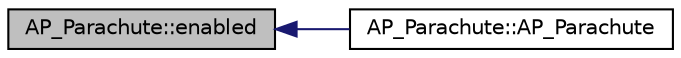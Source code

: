 digraph "AP_Parachute::enabled"
{
 // INTERACTIVE_SVG=YES
  edge [fontname="Helvetica",fontsize="10",labelfontname="Helvetica",labelfontsize="10"];
  node [fontname="Helvetica",fontsize="10",shape=record];
  rankdir="LR";
  Node1 [label="AP_Parachute::enabled",height=0.2,width=0.4,color="black", fillcolor="grey75", style="filled", fontcolor="black"];
  Node1 -> Node2 [dir="back",color="midnightblue",fontsize="10",style="solid",fontname="Helvetica"];
  Node2 [label="AP_Parachute::AP_Parachute",height=0.2,width=0.4,color="black", fillcolor="white", style="filled",URL="$classAP__Parachute.html#a5b830bae249f478a41bdcf6e17f45c9a",tooltip="Constructor. "];
}
